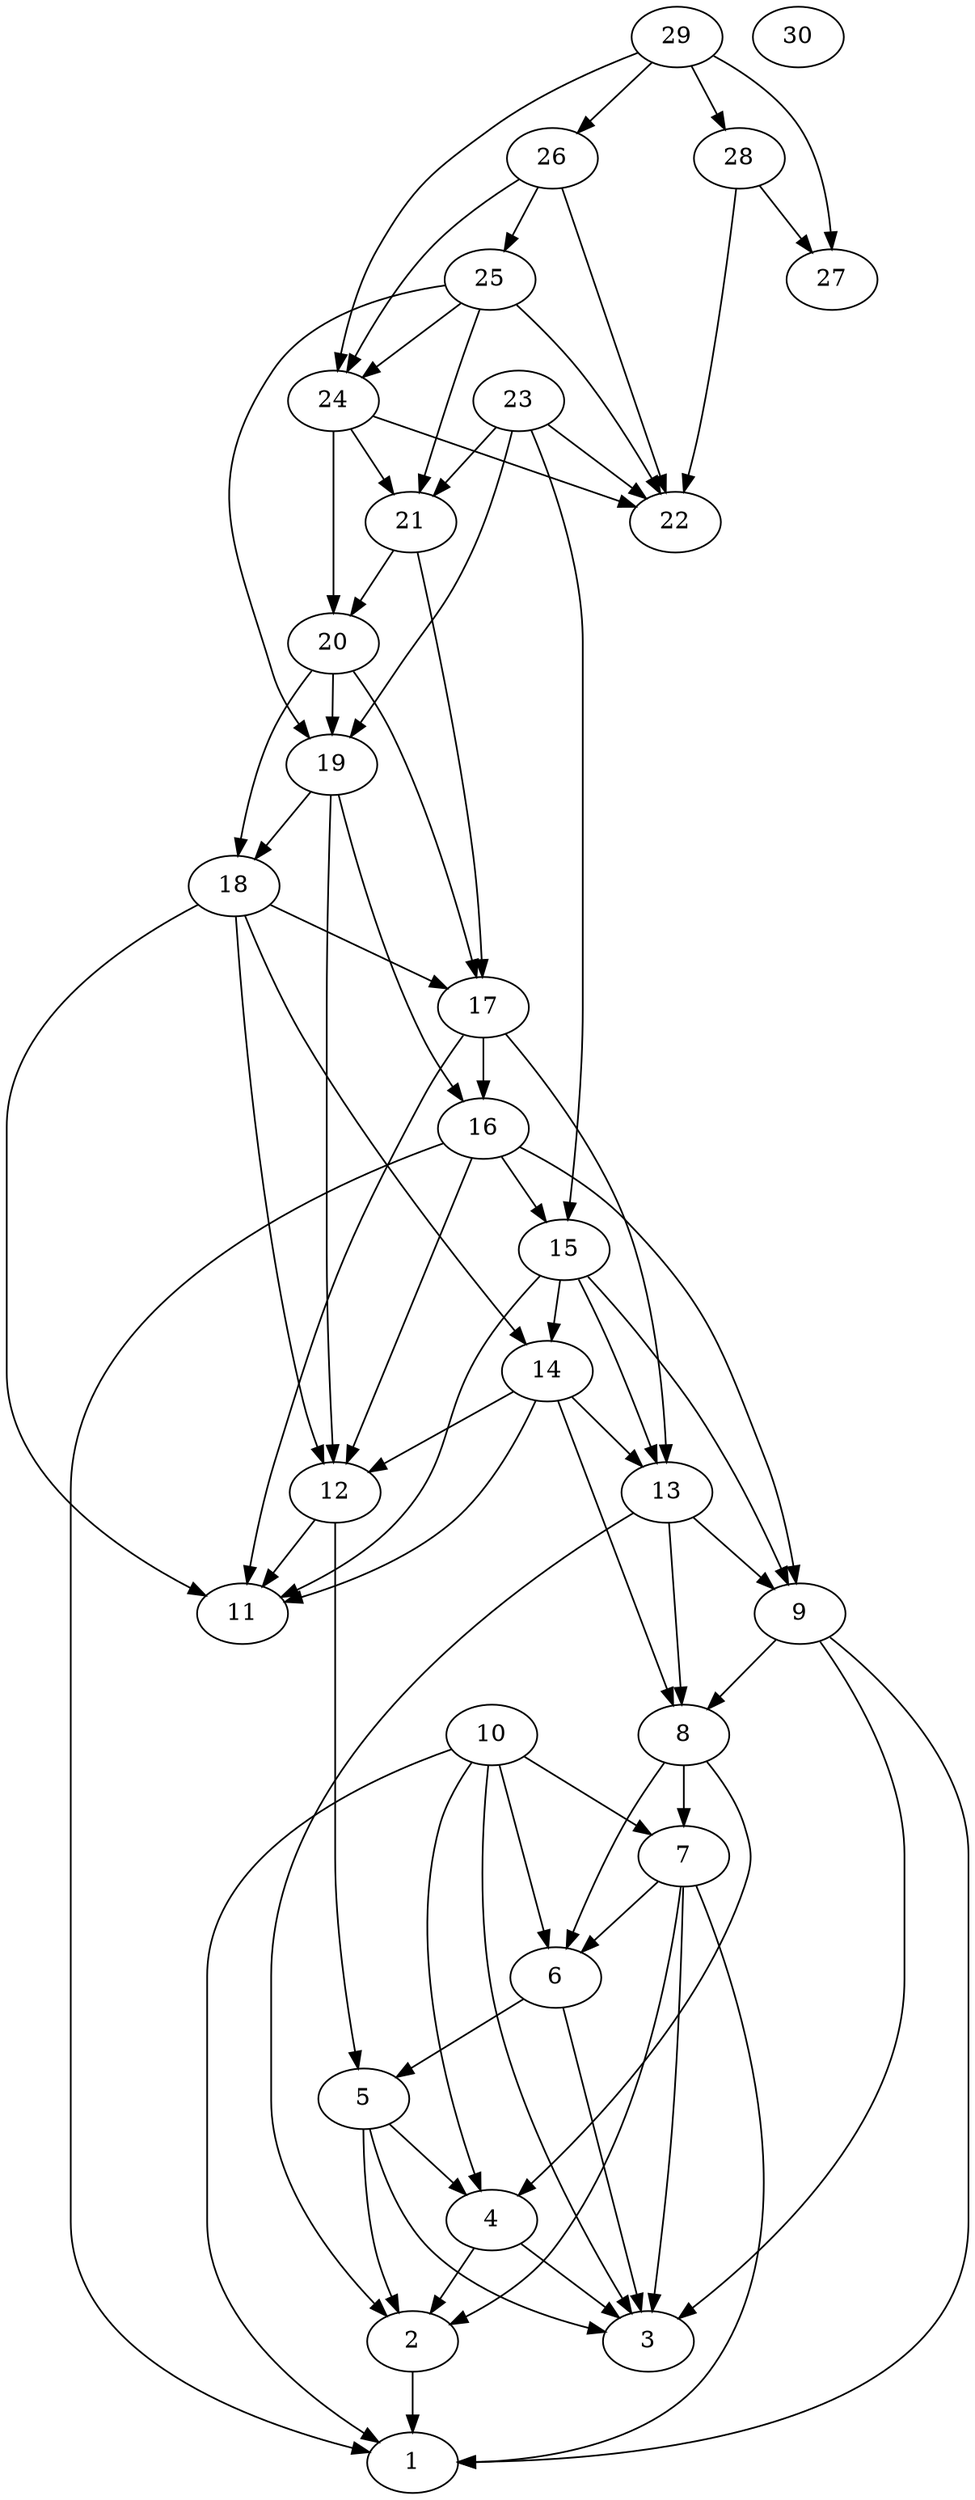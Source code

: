 digraph sample {
2 -> 1;
4 -> 2;
4 -> 3;
5 -> 2;
5 -> 3;
5 -> 4;
6 -> 3;
6 -> 5;
7 -> 1;
7 -> 2;
7 -> 3;
7 -> 6;
8 -> 4;
8 -> 6;
8 -> 7;
9 -> 1;
9 -> 3;
9 -> 8;
10 -> 1;
10 -> 3;
10 -> 4;
10 -> 6;
10 -> 7;
12 -> 5;
12 -> 11;
13 -> 2;
13 -> 8;
13 -> 9;
14 -> 8;
14 -> 11;
14 -> 12;
14 -> 13;
15 -> 9;
15 -> 11;
15 -> 13;
15 -> 14;
16 -> 1;
16 -> 9;
16 -> 12;
16 -> 15;
17 -> 11;
17 -> 13;
17 -> 16;
18 -> 11;
18 -> 12;
18 -> 14;
18 -> 17;
19 -> 12;
19 -> 16;
19 -> 18;
20 -> 17;
20 -> 18;
20 -> 19;
21 -> 17;
21 -> 20;
23 -> 15;
23 -> 19;
23 -> 21;
23 -> 22;
24 -> 20;
24 -> 21;
24 -> 22;
25 -> 19;
25 -> 21;
25 -> 22;
25 -> 24;
26 -> 22;
26 -> 24;
26 -> 25;
28 -> 22;
28 -> 27;
29 -> 24;
29 -> 26;
29 -> 27;
29 -> 28;
30;
}